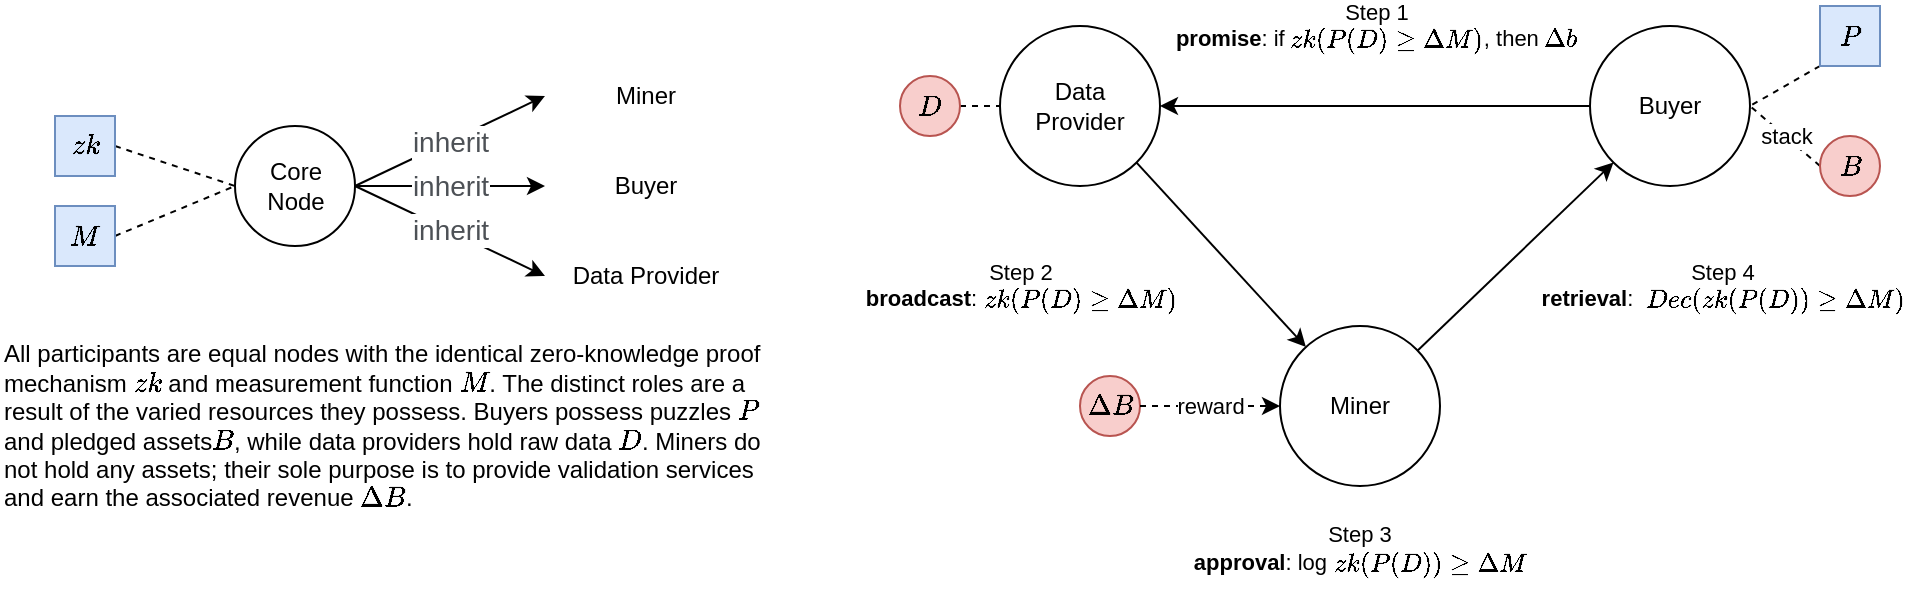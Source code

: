 <mxfile version="20.8.1" type="github"><diagram id="SlGQAyXAIa_Ibs_cdTL7" name="第 1 页"><mxGraphModel dx="2129" dy="704" grid="1" gridSize="10" guides="1" tooltips="1" connect="1" arrows="1" fold="1" page="1" pageScale="1" pageWidth="827" pageHeight="1169" math="1" shadow="0"><root><mxCell id="0"/><mxCell id="1" parent="0"/><mxCell id="bnaXARXhb9KhNRuy2MTh-1" value="Buyer" style="ellipse;whiteSpace=wrap;html=1;aspect=fixed;" parent="1" vertex="1"><mxGeometry x="545" y="240" width="80" height="80" as="geometry"/></mxCell><mxCell id="bnaXARXhb9KhNRuy2MTh-2" value="Data&lt;br&gt;Provider" style="ellipse;whiteSpace=wrap;html=1;aspect=fixed;" parent="1" vertex="1"><mxGeometry x="250" y="240" width="80" height="80" as="geometry"/></mxCell><mxCell id="bnaXARXhb9KhNRuy2MTh-7" value="Step 4&lt;br&gt;&lt;b&gt;retrieval&lt;/b&gt;:&amp;nbsp; \(Dec(zk(P(D)) \geq \Delta M)\)" style="orthogonalLoop=1;jettySize=auto;html=1;entryX=0;entryY=1;entryDx=0;entryDy=0;rounded=0;" parent="1" source="bnaXARXhb9KhNRuy2MTh-3" target="bnaXARXhb9KhNRuy2MTh-1" edge="1"><mxGeometry x="0.936" y="-81" relative="1" as="geometry"><mxPoint x="1" as="offset"/></mxGeometry></mxCell><mxCell id="bnaXARXhb9KhNRuy2MTh-3" value="Miner" style="ellipse;whiteSpace=wrap;html=1;aspect=fixed;" parent="1" vertex="1"><mxGeometry x="390" y="390" width="80" height="80" as="geometry"/></mxCell><mxCell id="bnaXARXhb9KhNRuy2MTh-5" value="Step 1&lt;br&gt;&lt;b&gt;promise&lt;/b&gt;: if \(zk(P(D) \geq \Delta M)\), then \(\Delta b\)" style="orthogonalLoop=1;jettySize=auto;html=1;exitX=0;exitY=0.5;exitDx=0;exitDy=0;entryX=1;entryY=0.5;entryDx=0;entryDy=0;rounded=0;" parent="1" source="bnaXARXhb9KhNRuy2MTh-1" target="bnaXARXhb9KhNRuy2MTh-2" edge="1"><mxGeometry y="-40" width="80" relative="1" as="geometry"><mxPoint x="620" y="200" as="sourcePoint"/><mxPoint x="700" y="200" as="targetPoint"/><mxPoint as="offset"/></mxGeometry></mxCell><mxCell id="bnaXARXhb9KhNRuy2MTh-6" value="Step 2&lt;br&gt;&lt;b&gt;broadcast&lt;/b&gt;: \(zk(P(D) \geq \Delta M)\)" style="orthogonalLoop=1;jettySize=auto;html=1;exitX=1;exitY=1;exitDx=0;exitDy=0;rounded=0;" parent="1" source="bnaXARXhb9KhNRuy2MTh-2" target="bnaXARXhb9KhNRuy2MTh-3" edge="1"><mxGeometry x="-0.903" y="-85" width="80" relative="1" as="geometry"><mxPoint x="270" y="280" as="sourcePoint"/><mxPoint x="350" y="280" as="targetPoint"/><mxPoint as="offset"/></mxGeometry></mxCell><mxCell id="bnaXARXhb9KhNRuy2MTh-17" style="edgeStyle=none;rounded=0;orthogonalLoop=1;jettySize=auto;html=1;exitX=0;exitY=1;exitDx=0;exitDy=0;entryX=1;entryY=0.5;entryDx=0;entryDy=0;dashed=1;endArrow=none;endFill=0;" parent="1" source="bnaXARXhb9KhNRuy2MTh-15" target="bnaXARXhb9KhNRuy2MTh-1" edge="1"><mxGeometry relative="1" as="geometry"/></mxCell><mxCell id="bnaXARXhb9KhNRuy2MTh-15" value="$$P$$" style="whiteSpace=wrap;html=1;aspect=fixed;fillColor=#dae8fc;strokeColor=#6c8ebf;" parent="1" vertex="1"><mxGeometry x="660" y="230" width="30" height="30" as="geometry"/></mxCell><mxCell id="bnaXARXhb9KhNRuy2MTh-18" value="stack" style="edgeStyle=none;rounded=0;orthogonalLoop=1;jettySize=auto;html=1;exitX=0;exitY=0.5;exitDx=0;exitDy=0;entryX=1;entryY=0.5;entryDx=0;entryDy=0;dashed=1;endArrow=none;endFill=0;" parent="1" source="bnaXARXhb9KhNRuy2MTh-16" target="bnaXARXhb9KhNRuy2MTh-1" edge="1"><mxGeometry relative="1" as="geometry"/></mxCell><mxCell id="bnaXARXhb9KhNRuy2MTh-16" value="$$B$$" style="ellipse;whiteSpace=wrap;html=1;aspect=fixed;fillColor=#f8cecc;strokeColor=#b85450;" parent="1" vertex="1"><mxGeometry x="660" y="295" width="30" height="30" as="geometry"/></mxCell><mxCell id="bnaXARXhb9KhNRuy2MTh-20" style="edgeStyle=none;rounded=0;orthogonalLoop=1;jettySize=auto;html=1;exitX=1;exitY=0.5;exitDx=0;exitDy=0;entryX=0;entryY=0.5;entryDx=0;entryDy=0;dashed=1;endArrow=none;endFill=0;" parent="1" source="bnaXARXhb9KhNRuy2MTh-19" target="bnaXARXhb9KhNRuy2MTh-2" edge="1"><mxGeometry relative="1" as="geometry"/></mxCell><mxCell id="bnaXARXhb9KhNRuy2MTh-19" value="$$D$$" style="ellipse;whiteSpace=wrap;html=1;aspect=fixed;fillColor=#f8cecc;strokeColor=#b85450;" parent="1" vertex="1"><mxGeometry x="200" y="265" width="30" height="30" as="geometry"/></mxCell><mxCell id="bnaXARXhb9KhNRuy2MTh-21" value="&lt;span style=&quot;color: rgb(0, 0, 0); font-family: Helvetica; font-size: 11px; font-style: normal; font-variant-ligatures: normal; font-variant-caps: normal; font-weight: 400; letter-spacing: normal; orphans: 2; text-indent: 0px; text-transform: none; widows: 2; word-spacing: 0px; -webkit-text-stroke-width: 0px; background-color: rgb(255, 255, 255); text-decoration-thickness: initial; text-decoration-style: initial; text-decoration-color: initial; float: none; display: inline !important;&quot;&gt;Step 3&lt;/span&gt;&lt;br style=&quot;border-color: var(--border-color); color: rgb(0, 0, 0); font-family: Helvetica; font-size: 11px; font-style: normal; font-variant-ligatures: normal; font-variant-caps: normal; font-weight: 400; letter-spacing: normal; orphans: 2; text-indent: 0px; text-transform: none; widows: 2; word-spacing: 0px; -webkit-text-stroke-width: 0px; text-decoration-thickness: initial; text-decoration-style: initial; text-decoration-color: initial;&quot;&gt;&lt;span style=&quot;color: rgb(0, 0, 0); font-family: Helvetica; font-size: 11px; font-style: normal; font-variant-ligatures: normal; font-variant-caps: normal; letter-spacing: normal; orphans: 2; text-indent: 0px; text-transform: none; widows: 2; word-spacing: 0px; -webkit-text-stroke-width: 0px; background-color: rgb(255, 255, 255); text-decoration-thickness: initial; text-decoration-style: initial; text-decoration-color: initial; float: none; display: inline !important;&quot;&gt;&lt;b&gt;approval&lt;/b&gt;&lt;/span&gt;&lt;span style=&quot;color: rgb(0, 0, 0); font-family: Helvetica; font-size: 11px; font-style: normal; font-variant-ligatures: normal; font-variant-caps: normal; font-weight: 400; letter-spacing: normal; orphans: 2; text-indent: 0px; text-transform: none; widows: 2; word-spacing: 0px; -webkit-text-stroke-width: 0px; background-color: rgb(255, 255, 255); text-decoration-thickness: initial; text-decoration-style: initial; text-decoration-color: initial; float: none; display: inline !important;&quot;&gt;: log \(zk(P(D)) \geq \Delta M\)&lt;/span&gt;" style="text;whiteSpace=wrap;html=1;align=center;" parent="1" vertex="1"><mxGeometry x="320" y="480" width="220" height="50" as="geometry"/></mxCell><mxCell id="bnaXARXhb9KhNRuy2MTh-28" value="$$\Delta B$$" style="ellipse;whiteSpace=wrap;html=1;aspect=fixed;fillColor=#f8cecc;strokeColor=#b85450;" parent="1" vertex="1"><mxGeometry x="290" y="415" width="30" height="30" as="geometry"/></mxCell><mxCell id="bnaXARXhb9KhNRuy2MTh-29" value="reward" style="edgeStyle=none;rounded=0;orthogonalLoop=1;jettySize=auto;html=1;exitX=1;exitY=0.5;exitDx=0;exitDy=0;entryX=0;entryY=0.5;entryDx=0;entryDy=0;dashed=1;" parent="1" source="bnaXARXhb9KhNRuy2MTh-28" target="bnaXARXhb9KhNRuy2MTh-3" edge="1"><mxGeometry relative="1" as="geometry"><mxPoint x="764.393" y="314.393" as="sourcePoint"/><mxPoint x="738.284" y="268.284" as="targetPoint"/></mxGeometry></mxCell><mxCell id="bnaXARXhb9KhNRuy2MTh-34" value="&lt;meta charset=&quot;utf-8&quot;&gt;&lt;span style=&quot;color: rgb(77, 81, 86); font-family: arial, sans-serif; font-size: 14px; font-style: normal; font-variant-ligatures: normal; font-variant-caps: normal; font-weight: 400; letter-spacing: normal; orphans: 2; text-align: left; text-indent: 0px; text-transform: none; widows: 2; word-spacing: 0px; -webkit-text-stroke-width: 0px; background-color: rgb(255, 255, 255); text-decoration-thickness: initial; text-decoration-style: initial; text-decoration-color: initial; float: none; display: inline !important;&quot;&gt;inherit&lt;/span&gt;" style="edgeStyle=none;orthogonalLoop=1;jettySize=auto;html=1;rounded=0;exitX=1;exitY=0.5;exitDx=0;exitDy=0;entryX=0;entryY=0.5;entryDx=0;entryDy=0;" parent="1" source="bnaXARXhb9KhNRuy2MTh-31" target="bnaXARXhb9KhNRuy2MTh-37" edge="1"><mxGeometry width="80" relative="1" as="geometry"><mxPoint x="47.5" y="-150" as="sourcePoint"/><mxPoint x="157.5" y="210" as="targetPoint"/><Array as="points"/></mxGeometry></mxCell><mxCell id="bnaXARXhb9KhNRuy2MTh-31" value="Core&lt;br&gt;Node" style="ellipse;whiteSpace=wrap;html=1;aspect=fixed;" parent="1" vertex="1"><mxGeometry x="-132.5" y="290" width="60" height="60" as="geometry"/></mxCell><mxCell id="bnaXARXhb9KhNRuy2MTh-40" style="edgeStyle=none;rounded=0;orthogonalLoop=1;jettySize=auto;html=1;exitX=1;exitY=0.5;exitDx=0;exitDy=0;entryX=0;entryY=0.5;entryDx=0;entryDy=0;dashed=1;endArrow=none;endFill=0;" parent="1" source="bnaXARXhb9KhNRuy2MTh-32" target="bnaXARXhb9KhNRuy2MTh-31" edge="1"><mxGeometry relative="1" as="geometry"/></mxCell><mxCell id="bnaXARXhb9KhNRuy2MTh-32" value="$$zk$$" style="whiteSpace=wrap;html=1;aspect=fixed;fillColor=#dae8fc;strokeColor=#6c8ebf;" parent="1" vertex="1"><mxGeometry x="-222.5" y="285" width="30" height="30" as="geometry"/></mxCell><mxCell id="bnaXARXhb9KhNRuy2MTh-41" style="edgeStyle=none;rounded=0;orthogonalLoop=1;jettySize=auto;html=1;exitX=1;exitY=0.5;exitDx=0;exitDy=0;dashed=1;endArrow=none;endFill=0;entryX=0;entryY=0.5;entryDx=0;entryDy=0;" parent="1" source="bnaXARXhb9KhNRuy2MTh-33" target="bnaXARXhb9KhNRuy2MTh-31" edge="1"><mxGeometry relative="1" as="geometry"><mxPoint x="-142.5" y="320" as="targetPoint"/></mxGeometry></mxCell><mxCell id="bnaXARXhb9KhNRuy2MTh-33" value="$$M$$" style="whiteSpace=wrap;html=1;aspect=fixed;fillColor=#dae8fc;strokeColor=#6c8ebf;" parent="1" vertex="1"><mxGeometry x="-222.5" y="330" width="30" height="30" as="geometry"/></mxCell><mxCell id="bnaXARXhb9KhNRuy2MTh-35" value="Buyer" style="whiteSpace=wrap;html=1;fillColor=none;strokeColor=none;" parent="1" vertex="1"><mxGeometry x="22.5" y="305" width="100" height="30" as="geometry"/></mxCell><mxCell id="bnaXARXhb9KhNRuy2MTh-36" value="Data Provider" style="whiteSpace=wrap;html=1;fillColor=none;strokeColor=none;" parent="1" vertex="1"><mxGeometry x="22.5" y="350" width="100" height="30" as="geometry"/></mxCell><mxCell id="bnaXARXhb9KhNRuy2MTh-37" value="Miner" style="whiteSpace=wrap;html=1;fillColor=none;strokeColor=none;" parent="1" vertex="1"><mxGeometry x="22.5" y="260" width="100" height="30" as="geometry"/></mxCell><mxCell id="bnaXARXhb9KhNRuy2MTh-38" value="&lt;meta charset=&quot;utf-8&quot;&gt;&lt;span style=&quot;color: rgb(77, 81, 86); font-family: arial, sans-serif; font-size: 14px; font-style: normal; font-variant-ligatures: normal; font-variant-caps: normal; font-weight: 400; letter-spacing: normal; orphans: 2; text-align: left; text-indent: 0px; text-transform: none; widows: 2; word-spacing: 0px; -webkit-text-stroke-width: 0px; background-color: rgb(255, 255, 255); text-decoration-thickness: initial; text-decoration-style: initial; text-decoration-color: initial; float: none; display: inline !important;&quot;&gt;inherit&lt;/span&gt;" style="edgeStyle=none;orthogonalLoop=1;jettySize=auto;html=1;rounded=0;exitX=1;exitY=0.5;exitDx=0;exitDy=0;entryX=0;entryY=0.5;entryDx=0;entryDy=0;" parent="1" source="bnaXARXhb9KhNRuy2MTh-31" target="bnaXARXhb9KhNRuy2MTh-35" edge="1"><mxGeometry width="80" relative="1" as="geometry"><mxPoint x="-72.5" y="290" as="sourcePoint"/><mxPoint x="47.5" y="260" as="targetPoint"/><Array as="points"/></mxGeometry></mxCell><mxCell id="bnaXARXhb9KhNRuy2MTh-39" value="&lt;meta charset=&quot;utf-8&quot;&gt;&lt;span style=&quot;color: rgb(77, 81, 86); font-family: arial, sans-serif; font-size: 14px; font-style: normal; font-variant-ligatures: normal; font-variant-caps: normal; font-weight: 400; letter-spacing: normal; orphans: 2; text-align: left; text-indent: 0px; text-transform: none; widows: 2; word-spacing: 0px; -webkit-text-stroke-width: 0px; background-color: rgb(255, 255, 255); text-decoration-thickness: initial; text-decoration-style: initial; text-decoration-color: initial; float: none; display: inline !important;&quot;&gt;inherit&lt;/span&gt;" style="edgeStyle=none;orthogonalLoop=1;jettySize=auto;html=1;rounded=0;exitX=1;exitY=0.5;exitDx=0;exitDy=0;entryX=0;entryY=0.5;entryDx=0;entryDy=0;" parent="1" source="bnaXARXhb9KhNRuy2MTh-31" target="bnaXARXhb9KhNRuy2MTh-36" edge="1"><mxGeometry width="80" relative="1" as="geometry"><mxPoint x="-62.5" y="300" as="sourcePoint"/><mxPoint x="57.5" y="270" as="targetPoint"/><Array as="points"/></mxGeometry></mxCell><mxCell id="bnaXARXhb9KhNRuy2MTh-44" value="All participants are equal nodes with the identical zero-knowledge proof mechanism \(zk\) and measurement function \(M\). The distinct roles are a result of the varied resources they possess. Buyers possess puzzles \(P\) and pledged assets\(B\), while data providers hold raw data \(D\). Miners do not hold any assets; their sole purpose is to provide validation services and earn the associated revenue \(\Delta B\)." style="text;html=1;strokeColor=none;fillColor=none;align=left;verticalAlign=middle;whiteSpace=wrap;rounded=0;dashed=1;" parent="1" vertex="1"><mxGeometry x="-250" y="390" width="400" height="100" as="geometry"/></mxCell></root></mxGraphModel></diagram></mxfile>